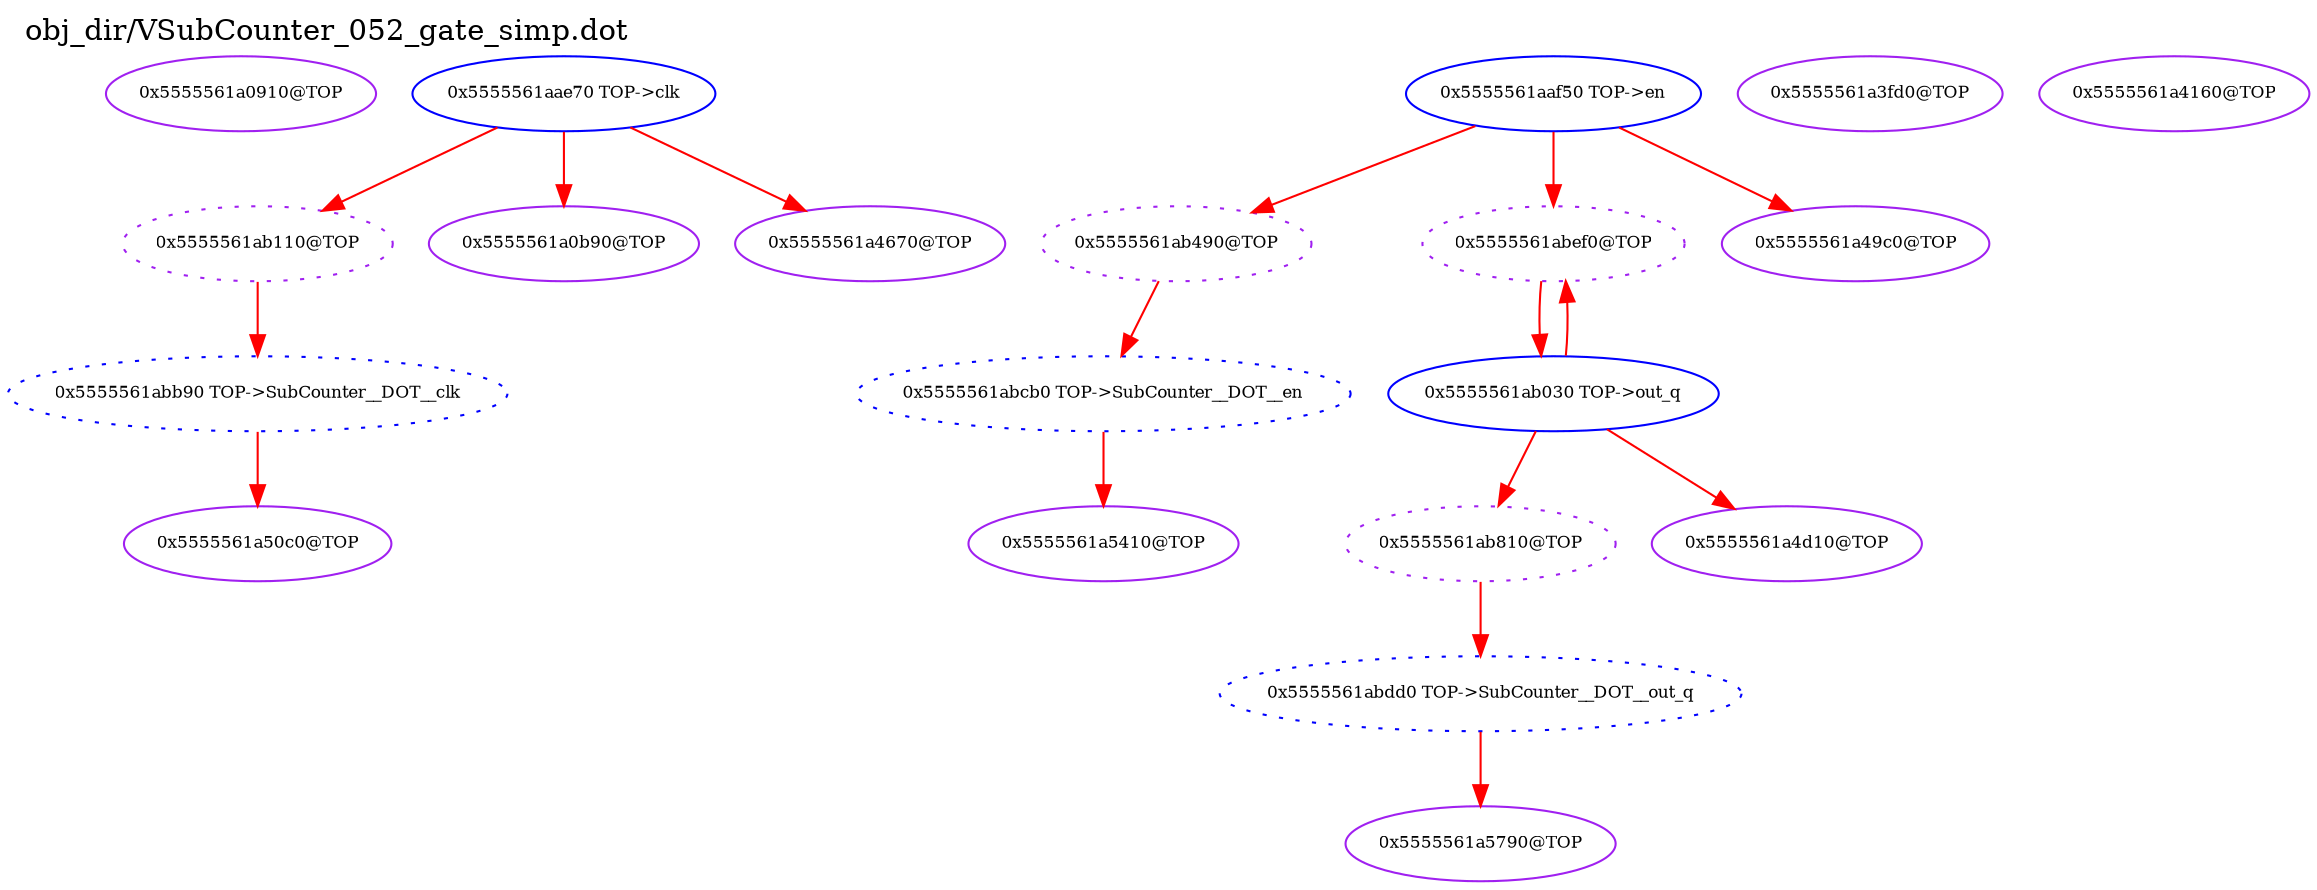 digraph v3graph {
	graph	[label="obj_dir/VSubCounter_052_gate_simp.dot",
		 labelloc=t, labeljust=l,
		 //size="7.5,10",
		 rankdir=TB];
	n0	[fontsize=8 label="0x5555561a0910@TOP", color=purple];
	n1	[fontsize=8 label="0x5555561ab110@TOP", color=purple, style=dotted];
	n2	[fontsize=8 label="0x5555561aae70 TOP->clk", color=blue];
	n3	[fontsize=8 label="0x5555561abb90 TOP->SubCounter__DOT__clk", color=blue, style=dotted];
	n4	[fontsize=8 label="0x5555561ab490@TOP", color=purple, style=dotted];
	n5	[fontsize=8 label="0x5555561aaf50 TOP->en", color=blue];
	n6	[fontsize=8 label="0x5555561abcb0 TOP->SubCounter__DOT__en", color=blue, style=dotted];
	n7	[fontsize=8 label="0x5555561ab810@TOP", color=purple, style=dotted];
	n8	[fontsize=8 label="0x5555561ab030 TOP->out_q", color=blue];
	n9	[fontsize=8 label="0x5555561abdd0 TOP->SubCounter__DOT__out_q", color=blue, style=dotted];
	n10	[fontsize=8 label="0x5555561a0b90@TOP", color=purple];
	n11	[fontsize=8 label="0x5555561abef0@TOP", color=purple, style=dotted];
	n12	[fontsize=8 label="0x5555561a3fd0@TOP", color=purple];
	n13	[fontsize=8 label="0x5555561a4160@TOP", color=purple];
	n14	[fontsize=8 label="0x5555561a4670@TOP", color=purple];
	n15	[fontsize=8 label="0x5555561a49c0@TOP", color=purple];
	n16	[fontsize=8 label="0x5555561a4d10@TOP", color=purple];
	n17	[fontsize=8 label="0x5555561a50c0@TOP", color=purple];
	n18	[fontsize=8 label="0x5555561a5410@TOP", color=purple];
	n19	[fontsize=8 label="0x5555561a5790@TOP", color=purple];
	n1 -> n3 [fontsize=8 label="" weight=1 color=red];
	n2 -> n1 [fontsize=8 label="" weight=1 color=red];
	n2 -> n10 [fontsize=8 label="" weight=1 color=red];
	n2 -> n14 [fontsize=8 label="" weight=1 color=red];
	n3 -> n17 [fontsize=8 label="" weight=1 color=red];
	n4 -> n6 [fontsize=8 label="" weight=1 color=red];
	n5 -> n4 [fontsize=8 label="" weight=1 color=red];
	n5 -> n11 [fontsize=8 label="" weight=1 color=red];
	n5 -> n15 [fontsize=8 label="" weight=1 color=red];
	n6 -> n18 [fontsize=8 label="" weight=1 color=red];
	n7 -> n9 [fontsize=8 label="" weight=1 color=red];
	n8 -> n7 [fontsize=8 label="" weight=1 color=red];
	n8 -> n11 [fontsize=8 label="" weight=1 color=red];
	n8 -> n16 [fontsize=8 label="" weight=1 color=red];
	n9 -> n19 [fontsize=8 label="" weight=1 color=red];
	n11 -> n8 [fontsize=8 label="" weight=1 color=red];
}
